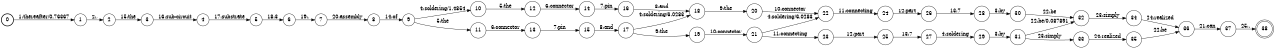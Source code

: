 digraph FST {
rankdir = LR;
size = "8.5,11";
label = "";
center = 1;
orientation = Portrait;
ranksep = "0.4";
nodesep = "0.25";
0 [label = "0", shape = circle, style = bold, fontsize = 14]
	0 -> 1 [label = "1:thereafter/0.76367", fontsize = 14];
1 [label = "1", shape = circle, style = solid, fontsize = 14]
	1 -> 2 [label = "2:,", fontsize = 14];
2 [label = "2", shape = circle, style = solid, fontsize = 14]
	2 -> 3 [label = "15:the", fontsize = 14];
3 [label = "3", shape = circle, style = solid, fontsize = 14]
	3 -> 4 [label = "16:sub-circuit", fontsize = 14];
4 [label = "4", shape = circle, style = solid, fontsize = 14]
	4 -> 5 [label = "17:substrate", fontsize = 14];
5 [label = "5", shape = circle, style = solid, fontsize = 14]
	5 -> 6 [label = "18:3", fontsize = 14];
6 [label = "6", shape = circle, style = solid, fontsize = 14]
	6 -> 7 [label = "19:,", fontsize = 14];
7 [label = "7", shape = circle, style = solid, fontsize = 14]
	7 -> 8 [label = "20:assembly", fontsize = 14];
8 [label = "8", shape = circle, style = solid, fontsize = 14]
	8 -> 9 [label = "14:of", fontsize = 14];
9 [label = "9", shape = circle, style = solid, fontsize = 14]
	9 -> 10 [label = "4:soldering/1.4854", fontsize = 14];
	9 -> 11 [label = "5:the", fontsize = 14];
10 [label = "10", shape = circle, style = solid, fontsize = 14]
	10 -> 12 [label = "5:the", fontsize = 14];
11 [label = "11", shape = circle, style = solid, fontsize = 14]
	11 -> 13 [label = "6:connector", fontsize = 14];
12 [label = "12", shape = circle, style = solid, fontsize = 14]
	12 -> 14 [label = "6:connector", fontsize = 14];
13 [label = "13", shape = circle, style = solid, fontsize = 14]
	13 -> 15 [label = "7:pin", fontsize = 14];
14 [label = "14", shape = circle, style = solid, fontsize = 14]
	14 -> 16 [label = "7:pin", fontsize = 14];
15 [label = "15", shape = circle, style = solid, fontsize = 14]
	15 -> 17 [label = "8:and", fontsize = 14];
16 [label = "16", shape = circle, style = solid, fontsize = 14]
	16 -> 18 [label = "8:and", fontsize = 14];
17 [label = "17", shape = circle, style = solid, fontsize = 14]
	17 -> 18 [label = "4:soldering/6.0283", fontsize = 14];
	17 -> 19 [label = "9:the", fontsize = 14];
18 [label = "18", shape = circle, style = solid, fontsize = 14]
	18 -> 20 [label = "9:the", fontsize = 14];
19 [label = "19", shape = circle, style = solid, fontsize = 14]
	19 -> 21 [label = "10:connector", fontsize = 14];
20 [label = "20", shape = circle, style = solid, fontsize = 14]
	20 -> 22 [label = "10:connector", fontsize = 14];
21 [label = "21", shape = circle, style = solid, fontsize = 14]
	21 -> 22 [label = "4:soldering/6.0283", fontsize = 14];
	21 -> 23 [label = "11:connecting", fontsize = 14];
22 [label = "22", shape = circle, style = solid, fontsize = 14]
	22 -> 24 [label = "11:connecting", fontsize = 14];
23 [label = "23", shape = circle, style = solid, fontsize = 14]
	23 -> 25 [label = "12:part", fontsize = 14];
24 [label = "24", shape = circle, style = solid, fontsize = 14]
	24 -> 26 [label = "12:part", fontsize = 14];
25 [label = "25", shape = circle, style = solid, fontsize = 14]
	25 -> 27 [label = "13:7", fontsize = 14];
26 [label = "26", shape = circle, style = solid, fontsize = 14]
	26 -> 28 [label = "13:7", fontsize = 14];
27 [label = "27", shape = circle, style = solid, fontsize = 14]
	27 -> 29 [label = "4:soldering", fontsize = 14];
28 [label = "28", shape = circle, style = solid, fontsize = 14]
	28 -> 30 [label = "3:by", fontsize = 14];
29 [label = "29", shape = circle, style = solid, fontsize = 14]
	29 -> 31 [label = "3:by", fontsize = 14];
30 [label = "30", shape = circle, style = solid, fontsize = 14]
	30 -> 32 [label = "22:be", fontsize = 14];
31 [label = "31", shape = circle, style = solid, fontsize = 14]
	31 -> 32 [label = "22:be/0.087891", fontsize = 14];
	31 -> 33 [label = "23:simply", fontsize = 14];
32 [label = "32", shape = circle, style = solid, fontsize = 14]
	32 -> 34 [label = "23:simply", fontsize = 14];
33 [label = "33", shape = circle, style = solid, fontsize = 14]
	33 -> 35 [label = "24:realized", fontsize = 14];
34 [label = "34", shape = circle, style = solid, fontsize = 14]
	34 -> 36 [label = "24:realized", fontsize = 14];
35 [label = "35", shape = circle, style = solid, fontsize = 14]
	35 -> 36 [label = "22:be", fontsize = 14];
36 [label = "36", shape = circle, style = solid, fontsize = 14]
	36 -> 37 [label = "21:can", fontsize = 14];
37 [label = "37", shape = circle, style = solid, fontsize = 14]
	37 -> 38 [label = "25:.", fontsize = 14];
38 [label = "38", shape = doublecircle, style = solid, fontsize = 14]
}
